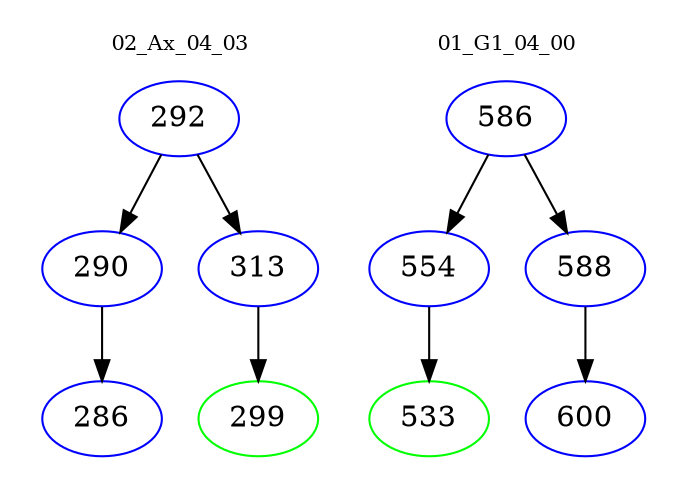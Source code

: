 digraph{
subgraph cluster_0 {
color = white
label = "02_Ax_04_03";
fontsize=10;
T0_292 [label="292", color="blue"]
T0_292 -> T0_290 [color="black"]
T0_290 [label="290", color="blue"]
T0_290 -> T0_286 [color="black"]
T0_286 [label="286", color="blue"]
T0_292 -> T0_313 [color="black"]
T0_313 [label="313", color="blue"]
T0_313 -> T0_299 [color="black"]
T0_299 [label="299", color="green"]
}
subgraph cluster_1 {
color = white
label = "01_G1_04_00";
fontsize=10;
T1_586 [label="586", color="blue"]
T1_586 -> T1_554 [color="black"]
T1_554 [label="554", color="blue"]
T1_554 -> T1_533 [color="black"]
T1_533 [label="533", color="green"]
T1_586 -> T1_588 [color="black"]
T1_588 [label="588", color="blue"]
T1_588 -> T1_600 [color="black"]
T1_600 [label="600", color="blue"]
}
}
